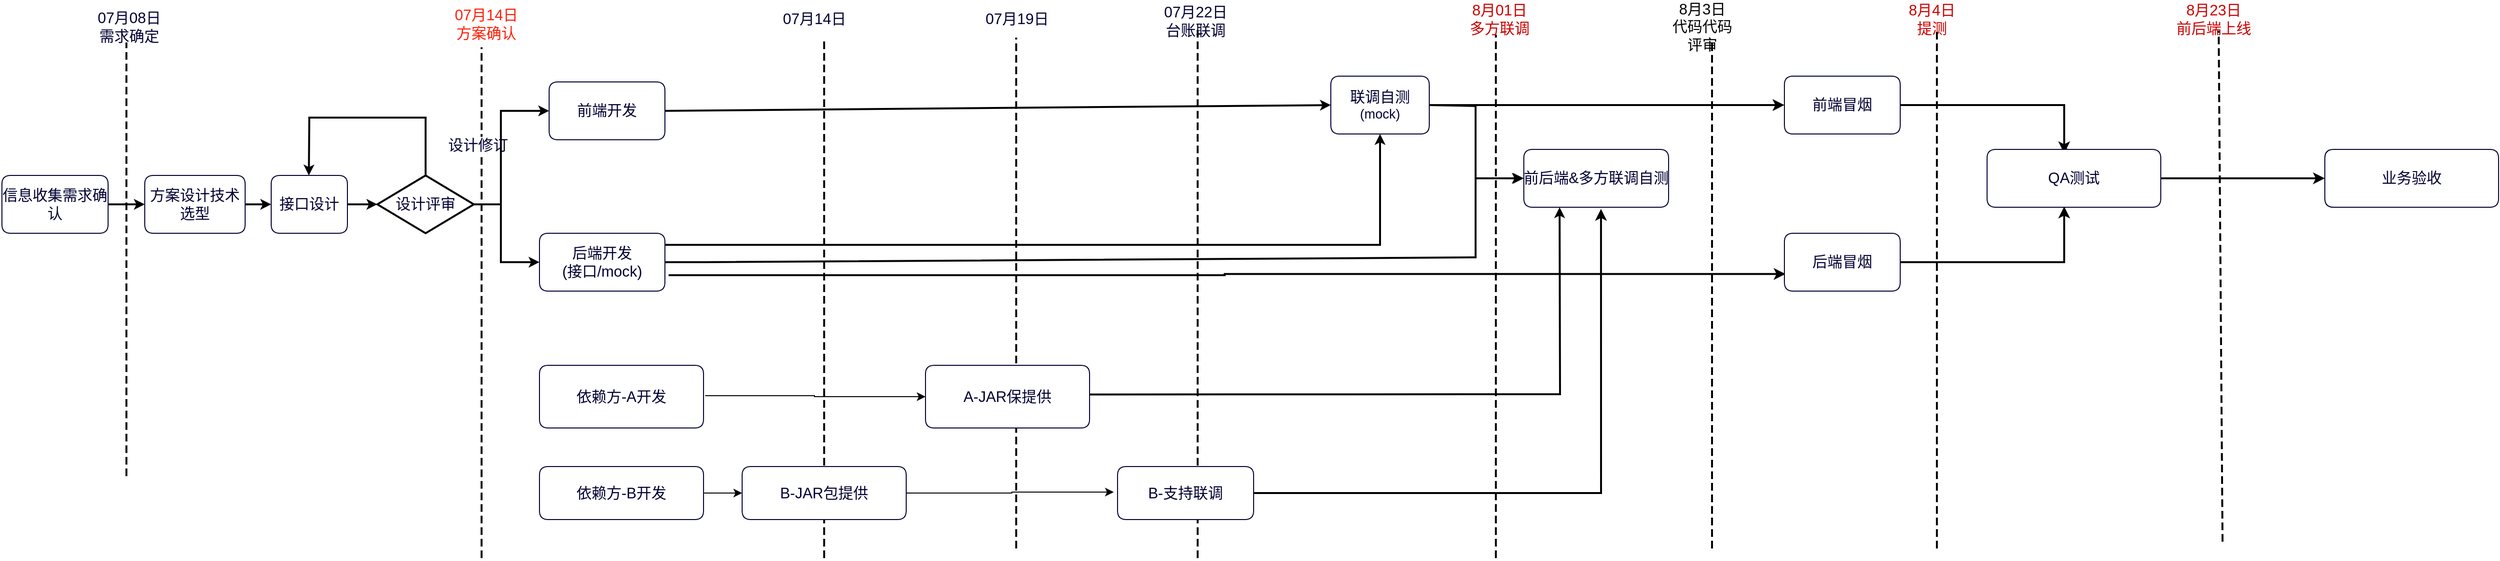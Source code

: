<mxfile version="16.0.2" type="device"><diagram name="第 1 页" id="第_1_页"><mxGraphModel dx="1933" dy="852" grid="1" gridSize="10" guides="1" tooltips="1" connect="1" arrows="1" fold="1" page="1" pageScale="1" pageWidth="827" pageHeight="1169" math="0" shadow="0"><root><mxCell id="0"/><mxCell id="1" value="Background" parent="0"/><mxCell id="2" value="&lt;div style=&quot;font-size: 1px&quot;&gt;&lt;font style=&quot;font-size:15.52px;font-family:Helvetica;color:#000033;direction:ltr;letter-spacing:0px;line-height:120%;opacity:1&quot;&gt;信息收集&lt;/font&gt;&lt;font style=&quot;font-size:15.52px;font-family:Helvetica;color:#000033;direction:ltr;letter-spacing:0px;line-height:120%;opacity:1&quot;&gt;需求确认&lt;/font&gt;&lt;font style=&quot;font-size:15.52px;font-family:Helvetica;color:#000033;direction:ltr;letter-spacing:0px;line-height:120%;opacity:1&quot;&gt;&lt;br/&gt;&lt;/font&gt;&lt;/div&gt;" style="verticalAlign=middle;align=center;vsdxID=1;fillColor=#FFFFFF;gradientColor=none;shape=stencil(nZDNDsIgEISfZu8UTp5rfQGfgMgqGxEair9PL+3EBI2n3nZmvskmQ6afvB2ZtJpKTme+iyuezJa0lug5S6kXmYFMf0yZTzldo4MebSW1Whx26HQzrZXNh728GN4GHkqXdJufPRApRM9W7QAGiQ3YqdXoR/+FV6NfYD2WMTCThIAt2/x3vGpheDO8AQ==);strokeColor=#000033;spacingTop=-3;spacingBottom=-3;spacingLeft=-3;spacingRight=-3;labelBackgroundColor=none;rounded=1;html=1;whiteSpace=wrap;" parent="1" vertex="1"><mxGeometry x="-467" y="213" width="110" height="60" as="geometry"/></mxCell><mxCell id="3" value="&lt;div style=&quot;font-size: 1px&quot;&gt;&lt;font style=&quot;font-size:15.52px;font-family:Helvetica;color:#000033;direction:ltr;letter-spacing:0px;line-height:120%;opacity:1&quot;&gt;方案设计&lt;/font&gt;&lt;font style=&quot;font-size:15.52px;font-family:Helvetica;color:#000033;direction:ltr;letter-spacing:0px;line-height:120%;opacity:1&quot;&gt;技术选型&lt;/font&gt;&lt;font style=&quot;font-size:15.52px;font-family:Helvetica;color:#000033;direction:ltr;letter-spacing:0px;line-height:120%;opacity:1&quot;&gt;&lt;br/&gt;&lt;/font&gt;&lt;/div&gt;" style="verticalAlign=middle;align=center;vsdxID=2;fillColor=#FFFFFF;gradientColor=none;shape=stencil(nZDNDsIgEISfZu8UTp5rfQGfgMgqGxEair9PL+3EBI2n3nZmvskmQ6afvB2ZtJpKTme+iyuezJa0lug5S6kXmYFMf0yZTzldo4MebSW1Whx26HQzrZXNh728GN4GHkqXdJufPRApRM9W7QAGiQ3YqdXoR/+FV6NfYD2WMTCThIAt2/x3vGpheDO8AQ==);strokeColor=#000033;spacingTop=-3;spacingBottom=-3;spacingLeft=-3;spacingRight=-3;labelBackgroundColor=none;rounded=1;html=1;whiteSpace=wrap;" parent="1" vertex="1"><mxGeometry x="-319" y="213" width="104" height="60" as="geometry"/></mxCell><mxCell id="4" value="&lt;div style=&quot;font-size: 1px&quot;&gt;&lt;font style=&quot;font-size:15.52px;font-family:Helvetica;color:#000033;direction:ltr;letter-spacing:0px;line-height:120%;opacity:1&quot;&gt;接口设计&lt;/font&gt;&lt;font style=&quot;font-size:15.52px;font-family:Helvetica;color:#000033;direction:ltr;letter-spacing:0px;line-height:120%;opacity:1&quot;&gt;&lt;br/&gt;&lt;/font&gt;&lt;/div&gt;" style="verticalAlign=middle;align=center;vsdxID=5;fillColor=#FFFFFF;gradientColor=none;shape=stencil(nZDNDsIgEISfZu8UTp5rfQGfgMgqGxEair9PL+3EBI2n3nZmvskmQ6afvB2ZtJpKTme+iyuezJa0lug5S6kXmYFMf0yZTzldo4MebSW1Whx26HQzrZXNh728GN4GHkqXdJufPRApRM9W7QAGiQ3YqdXoR/+FV6NfYD2WMTCThIAt2/x3vGpheDO8AQ==);strokeColor=#000033;spacingTop=-3;spacingBottom=-3;spacingLeft=-3;spacingRight=-3;labelBackgroundColor=none;rounded=1;html=1;whiteSpace=wrap;" parent="1" vertex="1"><mxGeometry x="-188" y="213" width="79" height="60" as="geometry"/></mxCell><mxCell id="5" value="&lt;div style=&quot;font-size: 1px&quot;&gt;&lt;font style=&quot;font-size:15.52px;font-family:Helvetica;color:#000033;direction:ltr;letter-spacing:0px;line-height:120%;opacity:1&quot;&gt;设计评审&lt;/font&gt;&lt;/div&gt;" style="verticalAlign=middle;align=center;vsdxID=6;fillColor=#FFFFFF;gradientColor=none;shape=stencil(nZBLDoQgEERP03uk4wnUuYeJKB0RDDKj3l5Ix/iJcTG7KnhVSRdgMel6VCDFFLzr1UxN0IAlSElWK08hKsAKsGidV513X9uwH+tEJjW4X2pYOJeLFJFiZcvuw6QheyIzcUXzF/bWukcf2b9bL2QUx4ktGcMLnf/vk8QnnhOrDQ==);strokeColor=#000000;strokeWidth=2;spacingTop=-3;spacingBottom=-3;spacingLeft=-3;spacingRight=-3;labelBackgroundColor=none;rounded=0;html=1;whiteSpace=wrap;" parent="1" vertex="1"><mxGeometry x="-78" y="213" width="100" height="60" as="geometry"/></mxCell><mxCell id="Ss8lF_m4RCMTeUlbhqB9-90" style="edgeStyle=orthogonalEdgeStyle;rounded=0;orthogonalLoop=1;jettySize=auto;html=1;entryX=0.01;entryY=0.704;entryDx=0;entryDy=0;entryPerimeter=0;exitX=1.029;exitY=0.725;exitDx=0;exitDy=0;exitPerimeter=0;strokeWidth=2;" parent="1" source="6" target="Ss8lF_m4RCMTeUlbhqB9-86" edge="1"><mxGeometry relative="1" as="geometry"/></mxCell><mxCell id="6" value="&lt;div style=&quot;font-size: 1px&quot;&gt;&lt;font style=&quot;font-size: 15.52px ; font-family: &amp;#34;helvetica&amp;#34; ; color: #000033 ; direction: ltr ; letter-spacing: 0px ; line-height: 120% ; opacity: 1&quot;&gt;后端&lt;/font&gt;&lt;font style=&quot;font-size: 15.52px ; font-family: &amp;#34;helvetica&amp;#34; ; color: #000033 ; direction: ltr ; letter-spacing: 0px ; line-height: 120% ; opacity: 1&quot;&gt;开发&lt;/font&gt;&lt;font style=&quot;font-size: 15.52px ; font-family: &amp;#34;helvetica&amp;#34; ; color: #000033 ; direction: ltr ; letter-spacing: 0px ; line-height: 120% ; opacity: 1&quot;&gt;&lt;br&gt;&lt;/font&gt;&lt;font style=&quot;font-size: 15.52px ; font-family: &amp;#34;helvetica&amp;#34; ; color: #000033 ; direction: ltr ; letter-spacing: 0px ; line-height: 120% ; opacity: 1&quot;&gt;(接口/mock)&lt;/font&gt;&lt;font style=&quot;font-size: 15.52px ; font-family: &amp;#34;helvetica&amp;#34; ; color: #000033 ; direction: ltr ; letter-spacing: 0px ; line-height: 120% ; opacity: 1&quot;&gt;&lt;br&gt;&lt;/font&gt;&lt;/div&gt;" style="verticalAlign=middle;align=center;vsdxID=9;fillColor=#FFFFFF;gradientColor=none;shape=stencil(nZDNDsIgEISfZu8UTp5rfQGfgMgqGxEair9PL+3EBI2n3nZmvskmQ6afvB2ZtJpKTme+iyuezJa0lug5S6kXmYFMf0yZTzldo4MebSW1Whx26HQzrZXNh728GN4GHkqXdJufPRApRM9W7QAGiQ3YqdXoR/+FV6NfYD2WMTCThIAt2/x3vGpheDO8AQ==);strokeColor=#000033;spacingTop=-3;spacingBottom=-3;spacingLeft=-3;spacingRight=-3;labelBackgroundColor=none;rounded=1;html=1;whiteSpace=wrap;" parent="1" vertex="1"><mxGeometry x="90" y="273" width="130" height="60" as="geometry"/></mxCell><mxCell id="Ss8lF_m4RCMTeUlbhqB9-85" style="edgeStyle=orthogonalEdgeStyle;rounded=0;orthogonalLoop=1;jettySize=auto;html=1;strokeWidth=2;" parent="1" source="7" target="Ss8lF_m4RCMTeUlbhqB9-83" edge="1"><mxGeometry relative="1" as="geometry"><mxPoint x="1360" y="140" as="targetPoint"/></mxGeometry></mxCell><mxCell id="7" value="&lt;div style=&quot;font-size: 1px&quot;&gt;&lt;font style=&quot;font-size:15.52px;font-family:Helvetica;color:#000033;direction:ltr;letter-spacing:0px;line-height:120%;opacity:1&quot;&gt;联调自测&lt;br/&gt;&lt;/font&gt;&lt;font style=&quot;font-size:13.58px;font-family:Helvetica;color:#000033;direction:ltr;letter-spacing:0px;line-height:120%;opacity:1&quot;&gt;(mock)&lt;/font&gt;&lt;/div&gt;" style="verticalAlign=middle;align=center;vsdxID=11;fillColor=#FFFFFF;gradientColor=none;shape=stencil(nZDNDsIgEISfZu8UTp5rfQGfgMgqGxEair9PL+3EBI2n3nZmvskmQ6afvB2ZtJpKTme+iyuezJa0lug5S6kXmYFMf0yZTzldo4MebSW1Whx26HQzrZXNh728GN4GHkqXdJufPRApRM9W7QAGiQ3YqdXoR/+FV6NfYD2WMTCThIAt2/x3vGpheDO8AQ==);strokeColor=#000033;spacingTop=-3;spacingBottom=-3;spacingLeft=-3;spacingRight=-3;labelBackgroundColor=none;rounded=1;html=1;whiteSpace=wrap;" parent="1" vertex="1"><mxGeometry x="910" y="110" width="102" height="60" as="geometry"/></mxCell><mxCell id="8" value="&lt;div style=&quot;font-size: 1px&quot;&gt;&lt;font style=&quot;font-size: 15.52px ; font-family: &amp;#34;helvetica&amp;#34; ; color: #000033 ; direction: ltr ; letter-spacing: 0px ; line-height: 120% ; opacity: 1&quot;&gt;前端开发&lt;/font&gt;&lt;font style=&quot;font-size: 15.52px ; font-family: &amp;#34;helvetica&amp;#34; ; color: #000033 ; direction: ltr ; letter-spacing: 0px ; line-height: 120% ; opacity: 1&quot;&gt;&lt;br&gt;&lt;/font&gt;&lt;/div&gt;" style="verticalAlign=middle;align=center;vsdxID=13;fillColor=#FFFFFF;gradientColor=none;shape=stencil(nZDNDsIgEISfZu8UTp5rfQGfgMgqGxEair9PL+3EBI2n3nZmvskmQ6afvB2ZtJpKTme+iyuezJa0lug5S6kXmYFMf0yZTzldo4MebSW1Whx26HQzrZXNh728GN4GHkqXdJufPRApRM9W7QAGiQ3YqdXoR/+FV6NfYD2WMTCThIAt2/x3vGpheDO8AQ==);strokeColor=#000033;spacingTop=-3;spacingBottom=-3;spacingLeft=-3;spacingRight=-3;labelBackgroundColor=none;rounded=1;html=1;whiteSpace=wrap;" parent="1" vertex="1"><mxGeometry x="100" y="116" width="120" height="60" as="geometry"/></mxCell><mxCell id="50" style="vsdxID=16;edgeStyle=none;dashed=1;dashPattern=4.00 2.00;startArrow=none;endArrow=none;startSize=5;endSize=5;strokeWidth=2;strokeColor=#000000;spacingTop=0;spacingBottom=0;spacingLeft=0;spacingRight=0;verticalAlign=middle;html=1;labelBackgroundColor=#ffffff;rounded=1;" parent="1" edge="1"><mxGeometry relative="1" as="geometry"><mxPoint y="326" as="offset"/><Array as="points"/><mxPoint x="-338" y="525" as="sourcePoint"/><mxPoint x="-338" y="75" as="targetPoint"/></mxGeometry></mxCell><mxCell id="9" value="&lt;div style=&quot;font-size: 1px&quot;&gt;&lt;font style=&quot;font-size: 15.52px ; font-family: &amp;#34;helvetica&amp;#34; ; color: #000033 ; direction: ltr ; letter-spacing: 0px ; line-height: 120% ; opacity: 1&quot;&gt;07月08日&lt;br&gt;&lt;/font&gt;&lt;font style=&quot;font-size: 15.52px ; font-family: &amp;#34;helvetica&amp;#34; ; color: #000033 ; direction: ltr ; letter-spacing: 0px ; line-height: 120% ; opacity: 1&quot;&gt;需求确定&lt;/font&gt;&lt;/div&gt;" style="verticalAlign=middle;align=center;vsdxID=17;fillColor=none;gradientColor=none;shape=stencil(nZBRDoQgDERP03+WHsHFe5iISyOCQdT19kIaIxq//Jtp3zTpAFaTaUYNUkwx+F6v1EYD+AUpyRkdKCYFqACrzgf9C352LfuxyWRWg1/yhT/nRE5IsZWuZtCSK8CPeI0e/hF+jV7AJM4PO7KWCyr390bSiNtEtQM=);strokeColor=none;spacingTop=-3;spacingBottom=-3;spacingLeft=-3;spacingRight=-3;labelBackgroundColor=none;rounded=0;html=1;whiteSpace=wrap;" parent="1" vertex="1"><mxGeometry x="-370" y="49" width="70" height="20" as="geometry"/></mxCell><mxCell id="51" style="vsdxID=18;edgeStyle=none;dashed=1;dashPattern=4.00 2.00;startArrow=none;endArrow=none;startSize=5;endSize=5;strokeWidth=2;strokeColor=#000000;spacingTop=0;spacingBottom=0;spacingLeft=0;spacingRight=0;verticalAlign=middle;html=1;labelBackgroundColor=#ffffff;rounded=1;" parent="1" edge="1"><mxGeometry relative="1" as="geometry"><mxPoint y="324" as="offset"/><Array as="points"/><mxPoint x="30" y="610" as="sourcePoint"/><mxPoint x="30" y="80" as="targetPoint"/></mxGeometry></mxCell><mxCell id="10" value="&lt;div style=&quot;font-size: 1px&quot;&gt;&lt;font color=&quot;#ff2008&quot;&gt;&lt;font style=&quot;font-size: 15.52px ; font-family: &amp;#34;helvetica&amp;#34; ; direction: ltr ; letter-spacing: 0px ; line-height: 120% ; opacity: 1&quot;&gt;07月14日&lt;/font&gt;&lt;font style=&quot;font-size: 15.52px ; font-family: &amp;#34;helvetica&amp;#34; ; direction: ltr ; letter-spacing: 0px ; line-height: 120% ; opacity: 1&quot;&gt;方案确认&lt;/font&gt;&lt;/font&gt;&lt;font style=&quot;font-size: 15.52px ; font-family: &amp;#34;helvetica&amp;#34; ; color: #000033 ; direction: ltr ; letter-spacing: 0px ; line-height: 120% ; opacity: 1&quot;&gt;&lt;br&gt;&lt;/font&gt;&lt;/div&gt;" style="verticalAlign=middle;align=center;vsdxID=19;fillColor=none;gradientColor=none;shape=stencil(nZBRDoQgDERP03+WHsHFe5iISyOCQdT19kIaIxq//Jtp3zTpAFaTaUYNUkwx+F6v1EYD+AUpyRkdKCYFqACrzgf9C352LfuxyWRWg1/yhT/nRE5IsZWuZtCSK8CPeI0e/hF+jV7AJM4PO7KWCyr390bSiNtEtQM=);strokeColor=none;spacingTop=-3;spacingBottom=-3;spacingLeft=-3;spacingRight=-3;labelBackgroundColor=none;rounded=0;html=1;whiteSpace=wrap;" parent="1" vertex="1"><mxGeometry y="46" width="70" height="20" as="geometry"/></mxCell><mxCell id="15" value="&lt;div style=&quot;font-size: 1px&quot;&gt;&lt;font style=&quot;font-size: 15.52px ; font-family: &amp;#34;helvetica&amp;#34; ; color: #000033 ; direction: ltr ; letter-spacing: 0px ; line-height: 120% ; opacity: 1&quot;&gt;前后端&amp;amp;多方联调&lt;/font&gt;&lt;font style=&quot;font-size: 15.52px ; font-family: &amp;#34;helvetica&amp;#34; ; color: #000033 ; direction: ltr ; letter-spacing: 0px ; line-height: 120% ; opacity: 1&quot;&gt;自测&lt;/font&gt;&lt;font style=&quot;font-size: 15.52px ; font-family: &amp;#34;helvetica&amp;#34; ; color: #000033 ; direction: ltr ; letter-spacing: 0px ; line-height: 120% ; opacity: 1&quot;&gt;&lt;br&gt;&lt;/font&gt;&lt;/div&gt;" style="verticalAlign=middle;align=center;vsdxID=26;fillColor=#FFFFFF;gradientColor=none;shape=stencil(nZDNDsIgEISfZu8UTp5rfQGfgMgqGxEair9PL+3EBI2n3nZmvskmQ6afvB2ZtJpKTme+iyuezJa0lug5S6kXmYFMf0yZTzldo4MebSW1Whx26HQzrZXNh728GN4GHkqXdJufPRApRM9W7QAGiQ3YqdXoR/+FV6NfYD2WMTCThIAt2/x3vGpheDO8AQ==);strokeColor=#000033;spacingTop=-3;spacingBottom=-3;spacingLeft=-3;spacingRight=-3;labelBackgroundColor=none;rounded=1;html=1;whiteSpace=wrap;" parent="1" vertex="1"><mxGeometry x="1110" y="186" width="150" height="60" as="geometry"/></mxCell><mxCell id="23" value="&lt;div style=&quot;font-size: 1px&quot;&gt;&lt;font style=&quot;font-size: 15.52px ; font-family: &amp;#34;helvetica&amp;#34; ; direction: ltr ; letter-spacing: 0px ; line-height: 120% ; opacity: 1&quot;&gt;8月3日&lt;/font&gt;&lt;/div&gt;&lt;div style=&quot;font-size: 1px&quot;&gt;&lt;font style=&quot;font-size: 15.52px ; font-family: &amp;#34;helvetica&amp;#34; ; direction: ltr ; letter-spacing: 0px ; line-height: 120% ; opacity: 1&quot;&gt;代码代码评审&lt;/font&gt;&lt;/div&gt;" style="verticalAlign=middle;align=center;vsdxID=42;fillColor=none;gradientColor=none;shape=stencil(nZBRDoQgDERP03+WHsHFe5iISyOCQdT19kIaIxq//Jtp3zTpAFaTaUYNUkwx+F6v1EYD+AUpyRkdKCYFqACrzgf9C352LfuxyWRWg1/yhT/nRE5IsZWuZtCSK8CPeI0e/hF+jV7AJM4PO7KWCyr390bSiNtEtQM=);strokeColor=none;spacingTop=-3;spacingBottom=-3;spacingLeft=-3;spacingRight=-3;labelBackgroundColor=none;rounded=0;html=1;whiteSpace=wrap;" parent="1" vertex="1"><mxGeometry x="1260" y="44" width="70" height="30" as="geometry"/></mxCell><mxCell id="Ss8lF_m4RCMTeUlbhqB9-66" style="edgeStyle=orthogonalEdgeStyle;rounded=0;orthogonalLoop=1;jettySize=auto;html=1;exitX=1.01;exitY=0.485;exitDx=0;exitDy=0;exitPerimeter=0;" parent="1" source="24" target="Ss8lF_m4RCMTeUlbhqB9-65" edge="1"><mxGeometry relative="1" as="geometry"><mxPoint x="320.0" y="442.5" as="sourcePoint"/></mxGeometry></mxCell><mxCell id="24" value="&lt;div style=&quot;font-size: 1px&quot;&gt;&lt;font style=&quot;font-size: 15.52px ; font-family: &amp;#34;helvetica&amp;#34; ; color: #000033 ; direction: ltr ; letter-spacing: 0px ; line-height: 120% ; opacity: 1&quot;&gt;依赖方-A开发&lt;/font&gt;&lt;/div&gt;" style="verticalAlign=middle;align=center;vsdxID=43;fillColor=#FFFFFF;gradientColor=none;shape=stencil(nZDNDsIgEISfZu8UTp5rfQGfgMgqGxEair9PL+3EBI2n3nZmvskmQ6afvB2ZtJpKTme+iyuezJa0lug5S6kXmYFMf0yZTzldo4MebSW1Whx26HQzrZXNh728GN4GHkqXdJufPRApRM9W7QAGiQ3YqdXoR/+FV6NfYD2WMTCThIAt2/x3vGpheDO8AQ==);strokeColor=#000033;spacingTop=-3;spacingBottom=-3;spacingLeft=-3;spacingRight=-3;labelBackgroundColor=none;rounded=1;html=1;whiteSpace=wrap;" parent="1" vertex="1"><mxGeometry x="90" y="410" width="170" height="65" as="geometry"/></mxCell><mxCell id="52" style="vsdxID=45;edgeStyle=none;dashed=1;dashPattern=4.00 2.00;startArrow=none;endArrow=none;startSize=5;endSize=5;strokeWidth=2;strokeColor=#000000;spacingTop=0;spacingBottom=0;spacingLeft=0;spacingRight=0;verticalAlign=middle;html=1;labelBackgroundColor=#ffffff;rounded=1;" parent="1" edge="1"><mxGeometry relative="1" as="geometry"><mxPoint y="329" as="offset"/><Array as="points"/><mxPoint x="1305" y="600" as="sourcePoint"/><mxPoint x="1305" y="74" as="targetPoint"/></mxGeometry></mxCell><mxCell id="54" style="vsdxID=47;edgeStyle=none;dashed=1;dashPattern=4.00 2.00;startArrow=none;endArrow=none;startSize=5;endSize=5;strokeWidth=2;strokeColor=#000000;spacingTop=0;spacingBottom=0;spacingLeft=0;spacingRight=0;verticalAlign=middle;html=1;labelBackgroundColor=#ffffff;rounded=1;" parent="1" edge="1"><mxGeometry relative="1" as="geometry"><mxPoint y="328" as="offset"/><Array as="points"/><mxPoint x="1081" y="610" as="sourcePoint"/><mxPoint x="1081" y="67" as="targetPoint"/></mxGeometry></mxCell><mxCell id="25" value="&lt;div style=&quot;font-size: 1px&quot;&gt;&lt;font style=&quot;font-size: 15.52px ; font-family: &amp;#34;helvetica&amp;#34; ; color: #cc0000 ; direction: ltr ; letter-spacing: 0px ; line-height: 120% ; opacity: 1&quot;&gt;8月01日&lt;/font&gt;&lt;/div&gt;&lt;div style=&quot;font-size: 1px&quot;&gt;&lt;font style=&quot;font-size: 15.52px ; font-family: &amp;#34;helvetica&amp;#34; ; color: #cc0000 ; direction: ltr ; letter-spacing: 0px ; line-height: 120% ; opacity: 1&quot;&gt;多方联调&lt;/font&gt;&lt;font style=&quot;font-size: 15.52px ; font-family: &amp;#34;helvetica&amp;#34; ; color: #000033 ; direction: ltr ; letter-spacing: 0px ; line-height: 120% ; opacity: 1&quot;&gt;&lt;br&gt;&lt;/font&gt;&lt;/div&gt;" style="verticalAlign=middle;align=center;vsdxID=48;fillColor=none;gradientColor=none;shape=stencil(nZBRDoQgDERP03+WHsHFe5iISyOCQdT19kIaIxq//Jtp3zTpAFaTaUYNUkwx+F6v1EYD+AUpyRkdKCYFqACrzgf9C352LfuxyWRWg1/yhT/nRE5IsZWuZtCSK8CPeI0e/hF+jV7AJM4PO7KWCyr390bSiNtEtQM=);strokeColor=none;spacingTop=-3;spacingBottom=-3;spacingLeft=-3;spacingRight=-3;labelBackgroundColor=none;rounded=0;html=1;whiteSpace=wrap;" parent="1" vertex="1"><mxGeometry x="1050" y="41" width="70" height="20" as="geometry"/></mxCell><mxCell id="26" value="&lt;div style=&quot;font-size: 1px&quot;&gt;&lt;font style=&quot;font-size: 15.52px ; font-family: &amp;#34;helvetica&amp;#34; ; color: #cc0000 ; direction: ltr ; letter-spacing: 0px ; line-height: 120% ; opacity: 1&quot;&gt;8月4日&lt;/font&gt;&lt;/div&gt;&lt;div style=&quot;font-size: 1px&quot;&gt;&lt;font style=&quot;font-size: 15.52px ; font-family: &amp;#34;helvetica&amp;#34; ; color: #cc0000 ; direction: ltr ; letter-spacing: 0px ; line-height: 120% ; opacity: 1&quot;&gt;提测&lt;/font&gt;&lt;font style=&quot;font-size: 15.52px ; font-family: &amp;#34;helvetica&amp;#34; ; color: #000033 ; direction: ltr ; letter-spacing: 0px ; line-height: 120% ; opacity: 1&quot;&gt;&lt;br&gt;&lt;/font&gt;&lt;/div&gt;" style="verticalAlign=middle;align=center;vsdxID=49;fillColor=none;gradientColor=none;shape=stencil(nZBRDoQgDERP03+WHsHFe5iISyOCQdT19kIaIxq//Jtp3zTpAFaTaUYNUkwx+F6v1EYD+AUpyRkdKCYFqACrzgf9C352LfuxyWRWg1/yhT/nRE5IsZWuZtCSK8CPeI0e/hF+jV7AJM4PO7KWCyr390bSiNtEtQM=);strokeColor=none;spacingTop=-3;spacingBottom=-3;spacingLeft=-3;spacingRight=-3;labelBackgroundColor=none;rounded=0;html=1;whiteSpace=wrap;" parent="1" vertex="1"><mxGeometry x="1498" y="41" width="70" height="20" as="geometry"/></mxCell><mxCell id="55" style="vsdxID=50;edgeStyle=none;dashed=1;dashPattern=4.00 2.00;startArrow=none;endArrow=none;startSize=5;endSize=5;strokeWidth=2;strokeColor=#000000;spacingTop=0;spacingBottom=0;spacingLeft=0;spacingRight=0;verticalAlign=middle;html=1;labelBackgroundColor=#ffffff;rounded=1;" parent="1" edge="1"><mxGeometry relative="1" as="geometry"><mxPoint y="328" as="offset"/><Array as="points"/><mxPoint x="1538" y="600" as="sourcePoint"/><mxPoint x="1538" y="60" as="targetPoint"/></mxGeometry></mxCell><mxCell id="29" style="vsdxID=3;edgeStyle=none;startArrow=none;endArrow=classic;startSize=5;endSize=5;strokeWidth=2;strokeColor=#000000;spacingTop=0;spacingBottom=0;spacingLeft=0;spacingRight=0;verticalAlign=middle;html=1;labelBackgroundColor=#ffffff;rounded=0;exitX=1;exitY=0.5;exitDx=0;exitDy=0;exitPerimeter=0;entryX=0;entryY=0.5;entryDx=0;entryDy=0;entryPerimeter=0;" parent="1" source="2" target="3" edge="1"><mxGeometry relative="1" as="geometry"><mxPoint x="-19" y="102" as="offset"/><Array as="points"><mxPoint x="-337" y="243"/><mxPoint x="-339" y="243"/></Array></mxGeometry></mxCell><mxCell id="30" style="vsdxID=4;edgeStyle=none;startArrow=none;endArrow=classic;startSize=5;endSize=5;strokeWidth=2;strokeColor=#000000;spacingTop=0;spacingBottom=0;spacingLeft=0;spacingRight=0;verticalAlign=middle;html=1;labelBackgroundColor=#ffffff;rounded=0;exitX=1;exitY=0.5;exitDx=0;exitDy=0;exitPerimeter=0;entryX=0;entryY=0.5;entryDx=0;entryDy=0;entryPerimeter=0;" parent="1" source="3" target="4" edge="1"><mxGeometry relative="1" as="geometry"><mxPoint x="-13" y="102" as="offset"/><Array as="points"><mxPoint x="-195" y="243"/><mxPoint x="-208" y="243"/></Array></mxGeometry></mxCell><mxCell id="31" style="vsdxID=7;edgeStyle=none;startArrow=none;endArrow=classic;startSize=5;endSize=5;strokeWidth=2;strokeColor=#000000;spacingTop=0;spacingBottom=0;spacingLeft=0;spacingRight=0;verticalAlign=middle;html=1;labelBackgroundColor=#ffffff;rounded=0;exitX=1;exitY=0.5;exitDx=0;exitDy=0;exitPerimeter=0;entryX=0;entryY=0.5;entryDx=0;entryDy=0;entryPerimeter=0;" parent="1" source="4" target="5" edge="1"><mxGeometry relative="1" as="geometry"><mxPoint x="-15" y="102" as="offset"/><Array as="points"><mxPoint x="-89" y="243"/><mxPoint x="-98" y="243"/></Array></mxGeometry></mxCell><mxCell id="32" value="&lt;div style=&quot;font-size: 1px&quot;&gt;&lt;font style=&quot;font-size:15.52px;font-family:Helvetica;color:#000033;direction:ltr;letter-spacing:0px;line-height:120%;opacity:1&quot;&gt;设计修订&lt;/font&gt;&lt;/div&gt;" style="vsdxID=8;edgeStyle=none;startArrow=none;endArrow=classic;startSize=5;endSize=5;strokeWidth=2;strokeColor=#000000;spacingTop=0;spacingBottom=0;spacingLeft=0;spacingRight=0;verticalAlign=middle;html=1;labelBackgroundColor=#ffffff;rounded=0;align=center;exitX=0.5;exitY=0;exitDx=0;exitDy=0;exitPerimeter=0;entryX=0.494;entryY=0;entryDx=0;entryDy=0;entryPerimeter=0;" parent="1" source="5" target="4" edge="1"><mxGeometry relative="1" as="geometry"><mxPoint x="114" y="29" as="offset"/><Array as="points"><mxPoint x="-28" y="153"/><mxPoint x="-148.5" y="153"/></Array></mxGeometry></mxCell><mxCell id="33" style="vsdxID=10;edgeStyle=none;startArrow=none;endArrow=classic;startSize=5;endSize=5;strokeWidth=2;strokeColor=#000000;spacingTop=0;spacingBottom=0;spacingLeft=0;spacingRight=0;verticalAlign=middle;html=1;labelBackgroundColor=#ffffff;rounded=0;exitX=1;exitY=0.5;exitDx=0;exitDy=0;exitPerimeter=0;entryX=0;entryY=0.5;entryDx=0;entryDy=0;entryPerimeter=0;" parent="1" source="5" target="6" edge="1"><mxGeometry relative="1" as="geometry"><mxPoint x="-28" y="107" as="offset"/><Array as="points"><mxPoint x="50" y="243"/><mxPoint x="50" y="303"/></Array></mxGeometry></mxCell><mxCell id="34" style="vsdxID=12;edgeStyle=none;startArrow=none;endArrow=classic;startSize=5;endSize=5;strokeWidth=2;strokeColor=#000000;spacingTop=0;spacingBottom=0;spacingLeft=0;spacingRight=0;verticalAlign=middle;html=1;labelBackgroundColor=#ffffff;rounded=0;exitX=1;exitY=0.2;exitDx=0;exitDy=0;exitPerimeter=0;entryX=0.5;entryY=1;entryDx=0;entryDy=0;entryPerimeter=0;" parent="1" source="6" target="7" edge="1"><mxGeometry relative="1" as="geometry"><mxPoint x="-29" y="142" as="offset"/><Array as="points"><mxPoint x="811" y="285"/><mxPoint x="961" y="285"/></Array></mxGeometry></mxCell><mxCell id="35" style="vsdxID=14;edgeStyle=none;startArrow=none;endArrow=classic;startSize=5;endSize=5;strokeWidth=2;strokeColor=#000000;spacingTop=0;spacingBottom=0;spacingLeft=0;spacingRight=0;verticalAlign=middle;html=1;labelBackgroundColor=#ffffff;rounded=0;exitX=1;exitY=0.5;exitDx=0;exitDy=0;exitPerimeter=0;entryX=0;entryY=0.5;entryDx=0;entryDy=0;entryPerimeter=0;" parent="1" source="5" target="8" edge="1"><mxGeometry relative="1" as="geometry"><mxPoint x="-28" y="161" as="offset"/><Array as="points"><mxPoint x="50" y="243"/><mxPoint x="50" y="146"/></Array></mxGeometry></mxCell><mxCell id="36" style="vsdxID=15;edgeStyle=none;startArrow=none;endArrow=classic;startSize=5;endSize=5;strokeWidth=2;strokeColor=#000000;spacingTop=0;spacingBottom=0;spacingLeft=0;spacingRight=0;verticalAlign=middle;html=1;labelBackgroundColor=#ffffff;rounded=0;exitX=1;exitY=0.5;exitDx=0;exitDy=0;exitPerimeter=0;entryX=0;entryY=0.5;entryDx=0;entryDy=0;entryPerimeter=0;" parent="1" source="8" target="7" edge="1"><mxGeometry relative="1" as="geometry"><mxPoint x="-24" y="102" as="offset"/><Array as="points"/></mxGeometry></mxCell><mxCell id="37" style="vsdxID=21;edgeStyle=none;startArrow=none;endArrow=classic;startSize=5;endSize=5;strokeWidth=2;strokeColor=#000000;spacingTop=0;spacingBottom=0;spacingLeft=0;spacingRight=0;verticalAlign=middle;html=1;labelBackgroundColor=#ffffff;rounded=0;exitX=1;exitY=0.5;exitDx=0;exitDy=0;exitPerimeter=0;" parent="1" source="6" target="15" edge="1"><mxGeometry relative="1" as="geometry"><mxPoint x="-40" y="102" as="offset"/><Array as="points"><mxPoint x="260" y="303"/><mxPoint x="1060" y="298"/><mxPoint x="1060" y="216"/><mxPoint x="1110" y="216"/></Array><mxPoint x="850" y="298" as="targetPoint"/></mxGeometry></mxCell><mxCell id="38" style="vsdxID=23;edgeStyle=none;startArrow=none;endArrow=classic;startSize=5;endSize=5;strokeWidth=2;strokeColor=#000000;spacingTop=0;spacingBottom=0;spacingLeft=0;spacingRight=0;verticalAlign=middle;html=1;labelBackgroundColor=#ffffff;rounded=0;exitX=1;exitY=0.5;exitDx=0;exitDy=0;exitPerimeter=0;entryX=-0.007;entryY=0.5;entryDx=0;entryDy=0;entryPerimeter=0;" parent="1" source="7" target="15" edge="1"><mxGeometry relative="1" as="geometry"><mxPoint x="-40" y="102" as="offset"/><Array as="points"><mxPoint x="1060" y="141"/><mxPoint x="1060" y="216"/></Array><mxPoint x="1070" y="141" as="targetPoint"/></mxGeometry></mxCell><mxCell id="45" style="vsdxID=44;edgeStyle=none;startArrow=none;endArrow=classic;startSize=5;endSize=5;strokeWidth=2;strokeColor=#000000;spacingTop=0;spacingBottom=0;spacingLeft=0;spacingRight=0;verticalAlign=middle;html=1;labelBackgroundColor=#ffffff;rounded=0;exitX=0.996;exitY=0.465;exitDx=0;exitDy=0;exitPerimeter=0;entryX=0.247;entryY=1;entryDx=0;entryDy=0;entryPerimeter=0;" parent="1" source="Ss8lF_m4RCMTeUlbhqB9-65" target="15" edge="1"><mxGeometry relative="1" as="geometry"><mxPoint x="-113" y="142" as="offset"/><Array as="points"><mxPoint x="1147.5" y="440"/></Array></mxGeometry></mxCell><mxCell id="Ss8lF_m4RCMTeUlbhqB9-68" style="edgeStyle=orthogonalEdgeStyle;rounded=0;orthogonalLoop=1;jettySize=auto;html=1;" parent="1" source="Ss8lF_m4RCMTeUlbhqB9-58" target="Ss8lF_m4RCMTeUlbhqB9-67" edge="1"><mxGeometry relative="1" as="geometry"/></mxCell><mxCell id="Ss8lF_m4RCMTeUlbhqB9-58" value="&lt;div style=&quot;font-size: 1px&quot;&gt;&lt;font style=&quot;font-size: 15.52px ; font-family: &amp;#34;helvetica&amp;#34; ; color: #000033 ; direction: ltr ; letter-spacing: 0px ; line-height: 120% ; opacity: 1&quot;&gt;依赖方-B开发&lt;/font&gt;&lt;/div&gt;" style="verticalAlign=middle;align=center;vsdxID=43;fillColor=#FFFFFF;gradientColor=none;shape=stencil(nZDNDsIgEISfZu8UTp5rfQGfgMgqGxEair9PL+3EBI2n3nZmvskmQ6afvB2ZtJpKTme+iyuezJa0lug5S6kXmYFMf0yZTzldo4MebSW1Whx26HQzrZXNh728GN4GHkqXdJufPRApRM9W7QAGiQ3YqdXoR/+FV6NfYD2WMTCThIAt2/x3vGpheDO8AQ==);strokeColor=#000033;spacingTop=-3;spacingBottom=-3;spacingLeft=-3;spacingRight=-3;labelBackgroundColor=none;rounded=1;html=1;whiteSpace=wrap;" parent="1" vertex="1"><mxGeometry x="90" y="515" width="170" height="55" as="geometry"/></mxCell><mxCell id="Ss8lF_m4RCMTeUlbhqB9-59" style="vsdxID=18;edgeStyle=none;dashed=1;dashPattern=4.00 2.00;startArrow=none;endArrow=none;startSize=5;endSize=5;strokeWidth=2;strokeColor=#000000;spacingTop=0;spacingBottom=0;spacingLeft=0;spacingRight=0;verticalAlign=middle;html=1;labelBackgroundColor=#ffffff;rounded=1;" parent="1" edge="1"><mxGeometry relative="1" as="geometry"><mxPoint y="324" as="offset"/><Array as="points"/><mxPoint x="385" y="610" as="sourcePoint"/><mxPoint x="385" y="70" as="targetPoint"/></mxGeometry></mxCell><mxCell id="Ss8lF_m4RCMTeUlbhqB9-63" style="vsdxID=18;edgeStyle=none;dashed=1;dashPattern=4.00 2.00;startArrow=none;endArrow=none;startSize=5;endSize=5;strokeWidth=2;strokeColor=#000000;spacingTop=0;spacingBottom=0;spacingLeft=0;spacingRight=0;verticalAlign=middle;html=1;labelBackgroundColor=#ffffff;rounded=1;" parent="1" edge="1"><mxGeometry relative="1" as="geometry"><mxPoint y="324" as="offset"/><Array as="points"/><mxPoint x="584" y="600" as="sourcePoint"/><mxPoint x="584" y="70" as="targetPoint"/></mxGeometry></mxCell><mxCell id="Ss8lF_m4RCMTeUlbhqB9-65" value="&lt;div style=&quot;font-size: 1px&quot;&gt;&lt;font style=&quot;font-size: 15.52px ; font-family: &amp;#34;helvetica&amp;#34; ; color: #000033 ; direction: ltr ; letter-spacing: 0px ; line-height: 120% ; opacity: 1&quot;&gt;A-JAR保提供&lt;/font&gt;&lt;/div&gt;" style="verticalAlign=middle;align=center;vsdxID=43;fillColor=#FFFFFF;gradientColor=none;shape=stencil(nZDNDsIgEISfZu8UTp5rfQGfgMgqGxEair9PL+3EBI2n3nZmvskmQ6afvB2ZtJpKTme+iyuezJa0lug5S6kXmYFMf0yZTzldo4MebSW1Whx26HQzrZXNh728GN4GHkqXdJufPRApRM9W7QAGiQ3YqdXoR/+FV6NfYD2WMTCThIAt2/x3vGpheDO8AQ==);strokeColor=#000033;spacingTop=-3;spacingBottom=-3;spacingLeft=-3;spacingRight=-3;labelBackgroundColor=none;rounded=1;html=1;whiteSpace=wrap;" parent="1" vertex="1"><mxGeometry x="490" y="410" width="170" height="65" as="geometry"/></mxCell><mxCell id="Ss8lF_m4RCMTeUlbhqB9-74" style="edgeStyle=orthogonalEdgeStyle;rounded=0;orthogonalLoop=1;jettySize=auto;html=1;entryX=-0.028;entryY=0.482;entryDx=0;entryDy=0;entryPerimeter=0;" parent="1" source="Ss8lF_m4RCMTeUlbhqB9-67" target="Ss8lF_m4RCMTeUlbhqB9-79" edge="1"><mxGeometry relative="1" as="geometry"><mxPoint x="780" y="542" as="targetPoint"/></mxGeometry></mxCell><mxCell id="Ss8lF_m4RCMTeUlbhqB9-67" value="&lt;div style=&quot;font-size: 1px&quot;&gt;&lt;font style=&quot;font-size: 15.52px ; font-family: &amp;#34;helvetica&amp;#34; ; color: #000033 ; direction: ltr ; letter-spacing: 0px ; line-height: 120% ; opacity: 1&quot;&gt;B-JAR包提供&lt;/font&gt;&lt;/div&gt;" style="verticalAlign=middle;align=center;vsdxID=43;fillColor=#FFFFFF;gradientColor=none;shape=stencil(nZDNDsIgEISfZu8UTp5rfQGfgMgqGxEair9PL+3EBI2n3nZmvskmQ6afvB2ZtJpKTme+iyuezJa0lug5S6kXmYFMf0yZTzldo4MebSW1Whx26HQzrZXNh728GN4GHkqXdJufPRApRM9W7QAGiQ3YqdXoR/+FV6NfYD2WMTCThIAt2/x3vGpheDO8AQ==);strokeColor=#000033;spacingTop=-3;spacingBottom=-3;spacingLeft=-3;spacingRight=-3;labelBackgroundColor=none;rounded=1;html=1;whiteSpace=wrap;" parent="1" vertex="1"><mxGeometry x="300" y="515" width="170" height="55" as="geometry"/></mxCell><mxCell id="Ss8lF_m4RCMTeUlbhqB9-69" value="" style="vsdxID=18;edgeStyle=none;dashed=1;dashPattern=4.00 2.00;startArrow=none;endArrow=none;startSize=5;endSize=5;strokeWidth=2;strokeColor=#000000;spacingTop=0;spacingBottom=0;spacingLeft=0;spacingRight=0;verticalAlign=middle;html=1;labelBackgroundColor=#ffffff;rounded=1;" parent="1" target="Ss8lF_m4RCMTeUlbhqB9-67" edge="1"><mxGeometry relative="1" as="geometry"><mxPoint y="324" as="offset"/><Array as="points"/><mxPoint x="385.0" y="570.0" as="sourcePoint"/><mxPoint x="385.37" y="90" as="targetPoint"/></mxGeometry></mxCell><mxCell id="Ss8lF_m4RCMTeUlbhqB9-72" value="&lt;div style=&quot;font-size: 1px&quot;&gt;&lt;font style=&quot;font-size: 15.52px ; font-family: &amp;#34;helvetica&amp;#34; ; color: #000033 ; direction: ltr ; letter-spacing: 0px ; line-height: 120% ; opacity: 1&quot;&gt;07月14日&lt;/font&gt;&lt;font style=&quot;font-size: 15.52px ; font-family: &amp;#34;helvetica&amp;#34; ; color: #000033 ; direction: ltr ; letter-spacing: 0px ; line-height: 120% ; opacity: 1&quot;&gt;&lt;br&gt;&lt;/font&gt;&lt;/div&gt;&lt;div style=&quot;font-size: 1px&quot;&gt;&lt;br&gt;&lt;/div&gt;" style="verticalAlign=middle;align=center;vsdxID=19;fillColor=none;gradientColor=none;shape=stencil(nZBRDoQgDERP03+WHsHFe5iISyOCQdT19kIaIxq//Jtp3zTpAFaTaUYNUkwx+F6v1EYD+AUpyRkdKCYFqACrzgf9C352LfuxyWRWg1/yhT/nRE5IsZWuZtCSK8CPeI0e/hF+jV7AJM4PO7KWCyr390bSiNtEtQM=);strokeColor=none;spacingTop=-3;spacingBottom=-3;spacingLeft=-3;spacingRight=-3;labelBackgroundColor=none;rounded=0;html=1;whiteSpace=wrap;" parent="1" vertex="1"><mxGeometry x="340" y="41" width="70" height="20" as="geometry"/></mxCell><mxCell id="Ss8lF_m4RCMTeUlbhqB9-73" value="&lt;div style=&quot;font-size: 1px&quot;&gt;&lt;font style=&quot;font-size: 15.52px ; font-family: &amp;#34;helvetica&amp;#34; ; color: #000033 ; direction: ltr ; letter-spacing: 0px ; line-height: 120% ; opacity: 1&quot;&gt;07月19日&lt;/font&gt;&lt;font style=&quot;font-size: 15.52px ; font-family: &amp;#34;helvetica&amp;#34; ; color: #000033 ; direction: ltr ; letter-spacing: 0px ; line-height: 120% ; opacity: 1&quot;&gt;&lt;br&gt;&lt;/font&gt;&lt;/div&gt;&lt;div style=&quot;font-size: 1px&quot;&gt;&lt;br&gt;&lt;/div&gt;" style="verticalAlign=middle;align=center;vsdxID=19;fillColor=none;gradientColor=none;shape=stencil(nZBRDoQgDERP03+WHsHFe5iISyOCQdT19kIaIxq//Jtp3zTpAFaTaUYNUkwx+F6v1EYD+AUpyRkdKCYFqACrzgf9C352LfuxyWRWg1/yhT/nRE5IsZWuZtCSK8CPeI0e/hF+jV7AJM4PO7KWCyr390bSiNtEtQM=);strokeColor=none;spacingTop=-3;spacingBottom=-3;spacingLeft=-3;spacingRight=-3;labelBackgroundColor=none;rounded=0;html=1;whiteSpace=wrap;" parent="1" vertex="1"><mxGeometry x="550" y="41" width="70" height="20" as="geometry"/></mxCell><mxCell id="Ss8lF_m4RCMTeUlbhqB9-75" style="vsdxID=18;edgeStyle=none;dashed=1;dashPattern=4.00 2.00;startArrow=none;endArrow=none;startSize=5;endSize=5;strokeWidth=2;strokeColor=#000000;spacingTop=0;spacingBottom=0;spacingLeft=0;spacingRight=0;verticalAlign=middle;html=1;labelBackgroundColor=#ffffff;rounded=1;" parent="1" edge="1"><mxGeometry relative="1" as="geometry"><mxPoint y="324" as="offset"/><Array as="points"/><mxPoint x="772" y="610.0" as="sourcePoint"/><mxPoint x="772" y="60" as="targetPoint"/></mxGeometry></mxCell><mxCell id="Ss8lF_m4RCMTeUlbhqB9-76" value="&lt;div style=&quot;font-size: 1px&quot;&gt;&lt;font style=&quot;font-size: 15.52px ; font-family: &amp;#34;helvetica&amp;#34; ; color: #000033 ; direction: ltr ; letter-spacing: 0px ; line-height: 120% ; opacity: 1&quot;&gt;07月22日&lt;/font&gt;&lt;font style=&quot;font-size: 15.52px ; font-family: &amp;#34;helvetica&amp;#34; ; color: #000033 ; direction: ltr ; letter-spacing: 0px ; line-height: 120% ; opacity: 1&quot;&gt;&lt;br&gt;&lt;/font&gt;&lt;/div&gt;&lt;div&gt;&lt;font color=&quot;#000033&quot; face=&quot;helvetica&quot;&gt;&lt;span style=&quot;font-size: 15.52px&quot;&gt;台账联调&lt;/span&gt;&lt;/font&gt;&lt;/div&gt;&lt;div style=&quot;font-size: 1px&quot;&gt;&lt;br&gt;&lt;/div&gt;" style="verticalAlign=middle;align=center;vsdxID=19;fillColor=none;gradientColor=none;shape=stencil(nZBRDoQgDERP03+WHsHFe5iISyOCQdT19kIaIxq//Jtp3zTpAFaTaUYNUkwx+F6v1EYD+AUpyRkdKCYFqACrzgf9C352LfuxyWRWg1/yhT/nRE5IsZWuZtCSK8CPeI0e/hF+jV7AJM4PO7KWCyr390bSiNtEtQM=);strokeColor=none;spacingTop=-3;spacingBottom=-3;spacingLeft=-3;spacingRight=-3;labelBackgroundColor=none;rounded=0;html=1;whiteSpace=wrap;" parent="1" vertex="1"><mxGeometry x="735" y="44" width="70" height="20" as="geometry"/></mxCell><mxCell id="Ss8lF_m4RCMTeUlbhqB9-88" style="edgeStyle=orthogonalEdgeStyle;rounded=0;orthogonalLoop=1;jettySize=auto;html=1;entryX=0.533;entryY=1.029;entryDx=0;entryDy=0;entryPerimeter=0;strokeWidth=2;" parent="1" source="Ss8lF_m4RCMTeUlbhqB9-79" target="15" edge="1"><mxGeometry relative="1" as="geometry"/></mxCell><mxCell id="Ss8lF_m4RCMTeUlbhqB9-79" value="&lt;div style=&quot;font-size: 1px&quot;&gt;&lt;font style=&quot;font-size: 15.52px ; font-family: &amp;#34;helvetica&amp;#34; ; color: #000033 ; direction: ltr ; letter-spacing: 0px ; line-height: 120% ; opacity: 1&quot;&gt;B-支持联调&lt;/font&gt;&lt;/div&gt;" style="verticalAlign=middle;align=center;vsdxID=43;fillColor=#FFFFFF;gradientColor=none;shape=stencil(nZDNDsIgEISfZu8UTp5rfQGfgMgqGxEair9PL+3EBI2n3nZmvskmQ6afvB2ZtJpKTme+iyuezJa0lug5S6kXmYFMf0yZTzldo4MebSW1Whx26HQzrZXNh728GN4GHkqXdJufPRApRM9W7QAGiQ3YqdXoR/+FV6NfYD2WMTCThIAt2/x3vGpheDO8AQ==);strokeColor=#000033;spacingTop=-3;spacingBottom=-3;spacingLeft=-3;spacingRight=-3;labelBackgroundColor=none;rounded=1;html=1;whiteSpace=wrap;" parent="1" vertex="1"><mxGeometry x="689" y="515" width="141" height="55" as="geometry"/></mxCell><mxCell id="Ss8lF_m4RCMTeUlbhqB9-92" style="edgeStyle=orthogonalEdgeStyle;rounded=0;orthogonalLoop=1;jettySize=auto;html=1;entryX=0.444;entryY=0.067;entryDx=0;entryDy=0;entryPerimeter=0;strokeWidth=0;" parent="1" source="Ss8lF_m4RCMTeUlbhqB9-83" target="Ss8lF_m4RCMTeUlbhqB9-91" edge="1"><mxGeometry relative="1" as="geometry"/></mxCell><mxCell id="Ss8lF_m4RCMTeUlbhqB9-102" style="edgeStyle=orthogonalEdgeStyle;rounded=0;orthogonalLoop=1;jettySize=auto;html=1;entryX=0.444;entryY=0.067;entryDx=0;entryDy=0;entryPerimeter=0;strokeWidth=2;" parent="1" source="Ss8lF_m4RCMTeUlbhqB9-83" target="Ss8lF_m4RCMTeUlbhqB9-91" edge="1"><mxGeometry relative="1" as="geometry"/></mxCell><mxCell id="Ss8lF_m4RCMTeUlbhqB9-83" value="&lt;div style=&quot;font-size: 1px&quot;&gt;&lt;font style=&quot;font-size: 15.52px ; font-family: &amp;#34;helvetica&amp;#34; ; color: #000033 ; direction: ltr ; letter-spacing: 0px ; line-height: 120% ; opacity: 1&quot;&gt;前端冒烟&lt;/font&gt;&lt;font style=&quot;font-size: 15.52px ; font-family: &amp;#34;helvetica&amp;#34; ; color: #000033 ; direction: ltr ; letter-spacing: 0px ; line-height: 120% ; opacity: 1&quot;&gt;&lt;br&gt;&lt;/font&gt;&lt;/div&gt;" style="verticalAlign=middle;align=center;vsdxID=34;fillColor=#FFFFFF;gradientColor=none;shape=stencil(nZDNDsIgEISfZu8UTp5rfQGfgMgqGxEair9PL+3EBI2n3nZmvskmQ6afvB2ZtJpKTme+iyuezJa0lug5S6kXmYFMf0yZTzldo4MebSW1Whx26HQzrZXNh728GN4GHkqXdJufPRApRM9W7QAGiQ3YqdXoR/+FV6NfYD2WMTCThIAt2/x3vGpheDO8AQ==);strokeColor=#000033;spacingTop=-3;spacingBottom=-3;spacingLeft=-3;spacingRight=-3;labelBackgroundColor=none;rounded=1;html=1;whiteSpace=wrap;" parent="1" vertex="1"><mxGeometry x="1380" y="110" width="120" height="60" as="geometry"/></mxCell><mxCell id="Ss8lF_m4RCMTeUlbhqB9-93" style="edgeStyle=orthogonalEdgeStyle;rounded=0;orthogonalLoop=1;jettySize=auto;html=1;entryX=0.444;entryY=0.987;entryDx=0;entryDy=0;entryPerimeter=0;strokeWidth=2;" parent="1" source="Ss8lF_m4RCMTeUlbhqB9-86" target="Ss8lF_m4RCMTeUlbhqB9-91" edge="1"><mxGeometry relative="1" as="geometry"/></mxCell><mxCell id="Ss8lF_m4RCMTeUlbhqB9-86" value="&lt;div style=&quot;font-size: 1px&quot;&gt;&lt;font style=&quot;font-size: 15.52px ; font-family: &amp;#34;helvetica&amp;#34; ; color: #000033 ; direction: ltr ; letter-spacing: 0px ; line-height: 120% ; opacity: 1&quot;&gt;后端冒烟&lt;/font&gt;&lt;font style=&quot;font-size: 15.52px ; font-family: &amp;#34;helvetica&amp;#34; ; color: #000033 ; direction: ltr ; letter-spacing: 0px ; line-height: 120% ; opacity: 1&quot;&gt;&lt;br&gt;&lt;/font&gt;&lt;/div&gt;" style="verticalAlign=middle;align=center;vsdxID=34;fillColor=#FFFFFF;gradientColor=none;shape=stencil(nZDNDsIgEISfZu8UTp5rfQGfgMgqGxEair9PL+3EBI2n3nZmvskmQ6afvB2ZtJpKTme+iyuezJa0lug5S6kXmYFMf0yZTzldo4MebSW1Whx26HQzrZXNh728GN4GHkqXdJufPRApRM9W7QAGiQ3YqdXoR/+FV6NfYD2WMTCThIAt2/x3vGpheDO8AQ==);strokeColor=#000033;spacingTop=-3;spacingBottom=-3;spacingLeft=-3;spacingRight=-3;labelBackgroundColor=none;rounded=1;html=1;whiteSpace=wrap;" parent="1" vertex="1"><mxGeometry x="1380" y="273" width="120" height="60" as="geometry"/></mxCell><mxCell id="Ss8lF_m4RCMTeUlbhqB9-99" style="edgeStyle=orthogonalEdgeStyle;rounded=0;orthogonalLoop=1;jettySize=auto;html=1;strokeWidth=2;" parent="1" source="Ss8lF_m4RCMTeUlbhqB9-91" target="Ss8lF_m4RCMTeUlbhqB9-98" edge="1"><mxGeometry relative="1" as="geometry"/></mxCell><mxCell id="Ss8lF_m4RCMTeUlbhqB9-91" value="&lt;div style=&quot;font-size: 1px&quot;&gt;&lt;font style=&quot;font-size: 15.52px ; font-family: &amp;#34;helvetica&amp;#34; ; color: #000033 ; direction: ltr ; letter-spacing: 0px ; line-height: 120% ; opacity: 1&quot;&gt;QA测试&lt;/font&gt;&lt;/div&gt;" style="verticalAlign=middle;align=center;vsdxID=35;fillColor=#FFFFFF;gradientColor=none;shape=stencil(nZDNDsIgEISfZu8UTp5rfQGfgMgqGxEair9PL+3EBI2n3nZmvskmQ6afvB2ZtJpKTme+iyuezJa0lug5S6kXmYFMf0yZTzldo4MebSW1Whx26HQzrZXNh728GN4GHkqXdJufPRApRM9W7QAGiQ3YqdXoR/+FV6NfYD2WMTCThIAt2/x3vGpheDO8AQ==);strokeColor=#000033;spacingTop=-3;spacingBottom=-3;spacingLeft=-3;spacingRight=-3;labelBackgroundColor=none;rounded=1;html=1;whiteSpace=wrap;" parent="1" vertex="1"><mxGeometry x="1590" y="186" width="180" height="60" as="geometry"/></mxCell><mxCell id="Ss8lF_m4RCMTeUlbhqB9-94" value="&lt;div style=&quot;font-size: 1px&quot;&gt;&lt;font style=&quot;font-size: 15.52px ; font-family: &amp;#34;helvetica&amp;#34; ; color: #cc0000 ; direction: ltr ; letter-spacing: 0px ; line-height: 120% ; opacity: 1&quot;&gt;8月23日&lt;/font&gt;&lt;/div&gt;&lt;div style=&quot;font-size: 1px&quot;&gt;&lt;font style=&quot;font-size: 15.52px ; font-family: &amp;#34;helvetica&amp;#34; ; color: #cc0000 ; direction: ltr ; letter-spacing: 0px ; line-height: 120% ; opacity: 1&quot;&gt;前后端上线&lt;/font&gt;&lt;/div&gt;" style="verticalAlign=middle;align=center;vsdxID=49;fillColor=none;gradientColor=none;shape=stencil(nZBRDoQgDERP03+WHsHFe5iISyOCQdT19kIaIxq//Jtp3zTpAFaTaUYNUkwx+F6v1EYD+AUpyRkdKCYFqACrzgf9C352LfuxyWRWg1/yhT/nRE5IsZWuZtCSK8CPeI0e/hF+jV7AJM4PO7KWCyr390bSiNtEtQM=);strokeColor=none;spacingTop=-3;spacingBottom=-3;spacingLeft=-3;spacingRight=-3;labelBackgroundColor=none;rounded=0;html=1;whiteSpace=wrap;" parent="1" vertex="1"><mxGeometry x="1780" y="41" width="90" height="20" as="geometry"/></mxCell><mxCell id="Ss8lF_m4RCMTeUlbhqB9-95" style="vsdxID=50;edgeStyle=none;dashed=1;dashPattern=4.00 2.00;startArrow=none;endArrow=none;startSize=5;endSize=5;strokeWidth=2;strokeColor=#000000;spacingTop=0;spacingBottom=0;spacingLeft=0;spacingRight=0;verticalAlign=middle;html=1;labelBackgroundColor=#ffffff;rounded=1;" parent="1" edge="1"><mxGeometry relative="1" as="geometry"><mxPoint y="328" as="offset"/><Array as="points"/><mxPoint x="1834.0" y="593.0" as="sourcePoint"/><mxPoint x="1830" y="63" as="targetPoint"/></mxGeometry></mxCell><mxCell id="Ss8lF_m4RCMTeUlbhqB9-98" value="&lt;div style=&quot;font-size: 1px&quot;&gt;&lt;font style=&quot;font-size: 15.52px ; font-family: &amp;#34;helvetica&amp;#34; ; color: #000033 ; direction: ltr ; letter-spacing: 0px ; line-height: 120% ; opacity: 1&quot;&gt;业务验收&lt;/font&gt;&lt;/div&gt;" style="verticalAlign=middle;align=center;vsdxID=35;fillColor=#FFFFFF;gradientColor=none;shape=stencil(nZDNDsIgEISfZu8UTp5rfQGfgMgqGxEair9PL+3EBI2n3nZmvskmQ6afvB2ZtJpKTme+iyuezJa0lug5S6kXmYFMf0yZTzldo4MebSW1Whx26HQzrZXNh728GN4GHkqXdJufPRApRM9W7QAGiQ3YqdXoR/+FV6NfYD2WMTCThIAt2/x3vGpheDO8AQ==);strokeColor=#000033;spacingTop=-3;spacingBottom=-3;spacingLeft=-3;spacingRight=-3;labelBackgroundColor=none;rounded=1;html=1;whiteSpace=wrap;" parent="1" vertex="1"><mxGeometry x="1940" y="186" width="180" height="60" as="geometry"/></mxCell></root></mxGraphModel></diagram></mxfile>
